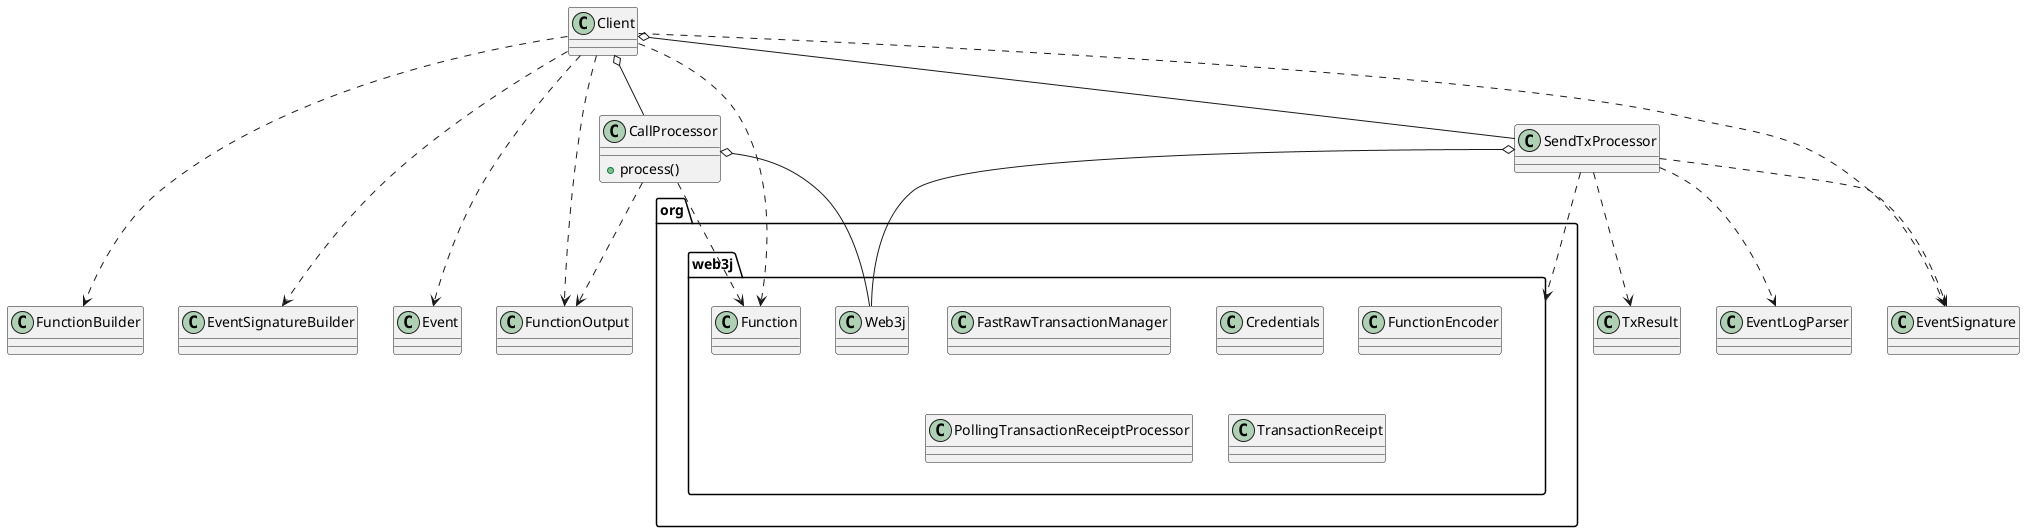 
@startuml

package org.web3j{
  together {
    class Credentials
    class Function
    class FunctionEncoder
    class TransactionReceipt
  }
  together {
    class FastRawTransactionManager
    class PollingTransactionReceiptProcessor
  }
  class Web3j
}
FastRawTransactionManager -[hidden]-> PollingTransactionReceiptProcessor

together {
  class FunctionBuilder
  class FunctionOutput
  class EventSignatureBuilder
  class Event
}

CallProcessor o-- Web3j
CallProcessor : {method} +process()

CallProcessor .up.> Function
CallProcessor ..> FunctionOutput


SendTxProcessor o-- Web3j

SendTxProcessor ..> org.web3j
SendTxProcessor ..> EventSignature
SendTxProcessor ..> EventLogParser
SendTxProcessor ..> TxResult

Client o-- CallProcessor
Client o-- SendTxProcessor

Client ..> FunctionBuilder
Client ..> Function
Client ..> FunctionOutput
Client ..> EventSignatureBuilder
Client ..> EventSignature
Client ..> Event

@enduml